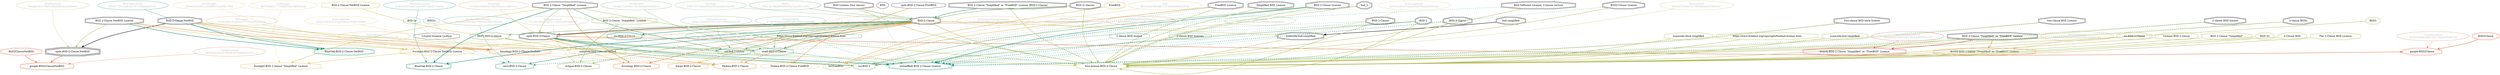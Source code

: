 strict digraph {
    node [shape=box];
    graph [splines=curved];
    366 [label="spdx:BSD-2-Clause-FreeBSD"
        ,shape=octagon];
    374 [label="SPDXLicense\n5badbe56317985249a348c8224c66abd"
        ,fontcolor=gray
        ,color="#b8bf62"
        ,fillcolor="beige;1"
        ,shape=ellipse];
    375 [label="spdx:BSD-2-Clause-NetBSD"
        ,shape=tripleoctagon];
    376 [label="BSD-2-Clause-NetBSD"
        ,shape=doubleoctagon];
    377 [label="BSD 2-Clause NetBSD License"
        ,shape=doubleoctagon];
    400 [label="SPDXLicense\n55fa592fadcdef5120e4dadd449e3473"
        ,fontcolor=gray
        ,color="#b8bf62"
        ,fillcolor="beige;1"
        ,shape=ellipse];
    401 [label="spdx:BSD-2-Clause"
        ,shape=doubleoctagon];
    402 [label="BSD-2-Clause"
        ,shape=doubleoctagon];
    403 [label="BSD 2-Clause \"Simplified\" License"
        ,shape=doubleoctagon];
    4919 [label="OSILicense\n7dbd34e7a7a629a70f4df9ccb9a898a2"
         ,fontcolor=gray
         ,color="#78ab63"
         ,fillcolor="beige;1"
         ,shape=ellipse];
    4920 [label="osi:BSD-2"
         ,color="#78ab63"
         ,shape=doubleoctagon];
    4921 [label="BSD-2"
         ,shape=doubleoctagon];
    4922 [label="BSD 2-Clause License"
         ,shape=doubleoctagon];
    4923 [label="DEP5:BSD-2-clause"
         ,color="#78ab63"
         ,shape=doubleoctagon];
    4924 [label="Simplified BSD License"
         ,shape=doubleoctagon];
    4925 [label="FreeBSD License"
         ,shape=doubleoctagon];
    5485 [label="GoogleLicense\nd85b5a5292d916689c0f35e8ebe1c47e"
         ,fontcolor=gray
         ,color="#e06f45"
         ,fillcolor="beige;1"
         ,shape=ellipse];
    5486 [label="google:BSD2ClauseNetBSD"
         ,color="#e06f45"
         ,shape=doubleoctagon];
    5487 [label=BSD2ClauseNetBSD
         ,color="#e06f45"
         ,shape=doubleoctagon];
    5488 [label="GoogleLicense\n92668566e43dfd19207382f5c6b8e7a0"
         ,fontcolor=gray
         ,color="#e06f45"
         ,fillcolor="beige;1"
         ,shape=ellipse];
    5489 [label="google:BSD2Clause"
         ,color="#e06f45"
         ,shape=doubleoctagon];
    5490 [label=BSD2Clause
         ,color="#e06f45"
         ,shape=doubleoctagon];
    5935 [label=BSD,shape=octagon];
    5940 [label="Fedora:BSD-2-Clause-FreeBSD"
         ,color="#e09d4b"
         ,shape=octagon];
    5941 [label="BSD License (two clause)"
         ,shape=doubleoctagon];
    5950 [label="FedoraEntry\nec76b53c920e6c308762828b0410ac49"
         ,fontcolor=gray
         ,color="#e09d4b"
         ,fillcolor="beige;1"
         ,shape=ellipse];
    5951 [label="Fedora:BSD-2-Clause"
         ,color="#e09d4b"
         ,shape=doubleoctagon];
    5952 [label="Cryptix General License"
         ,shape=octagon];
    8649 [label="BlueOakCouncil\nf18bdd387aee07eaa56015bbd153ac4a"
         ,fontcolor=gray
         ,color="#00876c"
         ,fillcolor="beige;1"
         ,shape=ellipse];
    8650 [label="BlueOak:BSD-2-Clause"
         ,color="#00876c"
         ,shape=doubleoctagon];
    8655 [label="BlueOakCouncil\n85b417591ec8e4d15f7c0fa8da4a510c"
         ,fontcolor=gray
         ,color="#00876c"
         ,fillcolor="beige;1"
         ,shape=ellipse];
    8656 [label="BlueOak:BSD-2-Clause-NetBSD"
         ,color="#00876c"
         ,shape=doubleoctagon];
    9482 [label="OSADLRule\nddcdaf152850b17f21b4efa36a648e32"
         ,fontcolor=gray
         ,color="#58a066"
         ,fillcolor="beige;1"
         ,shape=ellipse];
    9483 [label="osadl:BSD-2-Clause"
         ,color="#58a066"
         ,shape=doubleoctagon];
    9808 [label="OSADLMatrix\n473b746b914d9f83ae6cb6d419afa69f"
         ,fontcolor=gray
         ,color="#58a066"
         ,fillcolor="beige;1"
         ,shape=ellipse];
    10206 [label="FSF\n861cee2e362d9b3727006ad9d0e42b3a"
          ,fontcolor=gray
          ,color="#deb256"
          ,fillcolor="beige;1"
          ,shape=ellipse];
    10207 [label="fsf:FreeBSD"
          ,color="#deb256"
          ,shape=doubleoctagon];
    10208 [label=FreeBSD
          ,color="#deb256"
          ,shape=doubleoctagon];
    10861 [label="ChooseALicense\nb4aa12b4d055182c5a1949449a56e5ff"
          ,fontcolor=gray
          ,color="#58a066"
          ,fillcolor="beige;1"
          ,shape=ellipse];
    10862 [label="cal:bsd-2-clause"
          ,color="#58a066"
          ,shape=doubleoctagon];
    12674 [label="ScancodeData\n9262c32b4d5241aa2061a159087956c6"
          ,fontcolor=gray
          ,color="#dac767"
          ,fillcolor="beige;1"
          ,shape=ellipse];
    12675 [label="scancode:bsd-2-clause-netbsd"
          ,color="#dac767"
          ,shape=doubleoctagon];
    12676 [label="BSD-2-Clause-NetBSD License"
          ,color="#dac767"
          ,shape=doubleoctagon];
    12955 [label="ScancodeData\n83767a3b137caa3a94e07beb0b40446a"
          ,fontcolor=gray
          ,color="#dac767"
          ,fillcolor="beige;1"
          ,shape=ellipse];
    12956 [label="scancode:bsd-simplified"
          ,shape=doubleoctagon];
    12957 [label="bsd-simplified"
          ,shape=doubleoctagon];
    26227 [label="Fossology\n9ce46c3af8636c1bb2eea2ec188bc2cc"
          ,fontcolor=gray
          ,color="#e18745"
          ,fillcolor="beige;1"
          ,shape=ellipse];
    26228 [label="fossology:BSD-2-Clause"
          ,color="#e18745"
          ,shape=doubleoctagon];
    26784 [label="Fossology\n51001965183abf1e7f7132eae62b3429"
          ,fontcolor=gray
          ,color="#e18745"
          ,fillcolor="beige;1"
          ,shape=ellipse];
    26785 [label="fossology:BSD-2-Clause-NetBSD"
          ,color="#e18745"
          ,shape=doubleoctagon];
    28239 [label="OKFN\n169e14278f49f340946bc7e22851ca2d"
          ,fontcolor=gray
          ,color="#379469"
          ,fillcolor="beige;1"
          ,shape=ellipse];
    28240 [label="BSD 2-Clause \"Simplified\" or \"FreeBSD\" License (BSD-2-Clause)"
          ,shape=doubleoctagon];
    28510 [label="OrtLicenseCategorization\n8bcc8002d00d77c7bcfecf40cf32aa0d"
          ,fontcolor=gray
          ,color="#e06f45"
          ,fillcolor="beige;1"
          ,shape=ellipse];
    35367 [label="OrtLicenseCategorization\n61b92863c038b27c7aa6c3ea5580a84a"
          ,fontcolor=gray
          ,color="#e09d4b"
          ,fillcolor="beige;1"
          ,shape=ellipse];
    36446 [label="CavilLicenseChange\n642e8427de03ac37892ca1deb1f0ccc5"
          ,fontcolor=gray
          ,color="#379469"
          ,fillcolor="beige;1"
          ,shape=ellipse];
    36447 [label="cavil:BSD-2-Clause"
          ,color="#379469"
          ,shape=doubleoctagon];
    36448 [label="BSD 2 Clause"
          ,shape=doubleoctagon];
    36449 [label="BSD 2-Clause"
          ,shape=doubleoctagon];
    36450 [label="BSD-2c"
          ,color="#379469"
          ,shape=octagon];
    36451 [label=BSD2c
          ,color="#379469"
          ,shape=octagon];
    39476 [label="MetaeffektLicense\ne874e9236eb09d467555a18b5196ba4f"
          ,fontcolor=gray
          ,color="#00876c"
          ,fillcolor="beige;1"
          ,shape=ellipse];
    39477 [label="metaeffekt:BSD 2-Clause License"
          ,color="#00876c"
          ,shape=doubleoctagon];
    39478 [label="2-clause BSD license"
          ,shape=doubleoctagon];
    39479 [label="BSD Software License, 2-clause version"
          ,shape=doubleoctagon];
    39480 [label="2-clause BSDL"
          ,shape=doubleoctagon];
    39481 [label="BSD2-Clause License"
          ,shape=doubleoctagon];
    39482 [label="Two-clause BSD-style license"
          ,shape=doubleoctagon];
    39483 [label=bsd_2
          ,shape=doubleoctagon];
    39484 [label="https://www.freebsd.org/copyright/freebsd-license.html"
          ,color="#00876c"
          ,shape=octagon];
    39486 [label="two-clause BSD License"
          ,shape=doubleoctagon];
    39487 [label="2 clause BSD license"
          ,color="#00876c"
          ,shape=octagon];
    39488 [label="2-clause BSD licenses"
          ,color="#00876c"
          ,shape=octagon];
    39489 [label="osi:BSD-2-Clause"
          ,color="#00876c"
          ,shape=doubleoctagon];
    50118 [label="WarprLicense\n92a81434b0138d61c6a073fe040a1bbc"
          ,fontcolor=gray
          ,color="#deb256"
          ,fillcolor="beige;1"
          ,shape=ellipse];
    50119 [label="warpr:BSD-2-Clause"
          ,color="#deb256"
          ,shape=doubleoctagon];
    50333 [label="FossLicense\n630483330b51817f6096dab5339343d7"
          ,fontcolor=gray
          ,color="#b8bf62"
          ,fillcolor="beige;1"
          ,shape=ellipse];
    50334 [label="foss-license:BSD-2-Clause"
          ,color="#b8bf62"
          ,shape=doubleoctagon];
    50335 [label=BSD2
          ,color="#b8bf62"
          ,shape=doubleoctagon];
    50336 [label="BSD (2 clause)"
          ,shape=doubleoctagon];
    50337 [label="BSD 2-Clause \"Simplified\" or \"FreeBSD\" License"
          ,shape=doubleoctagon];
    50338 [label="scancode://bsd-simplified"
          ,color="#b8bf62"
          ,shape=doubleoctagon];
    50339 [label="https://www.freebsd.org/copyright/freebsd-license.html"
          ,color="#b8bf62"
          ,shape=doubleoctagon];
    50340 [label="scancode:bsd-simplified"
          ,color="#b8bf62"
          ,shape=doubleoctagon];
    50341 [label="osi:BSD-2-Clause"
          ,color="#b8bf62"
          ,shape=doubleoctagon];
    50342 [label="License BSD 2-clause"
          ,color="#b8bf62"
          ,shape=doubleoctagon];
    50343 [label="BSD 2-Clause \"Simplified\""
          ,color="#b8bf62"
          ,shape=doubleoctagon];
    50344 [label="BSD 2C"
          ,color="#b8bf62"
          ,shape=doubleoctagon];
    50345 [label="2-Clause BSD"
          ,color="#b8bf62"
          ,shape=doubleoctagon];
    50346 [label="The 2-Clause BSD License"
          ,color="#b8bf62"
          ,shape=doubleoctagon];
    50946 [label="FOSSLight\nd957fe4ec177759e8218cc5ff5f82a4f"
          ,fontcolor=gray
          ,color="#dac767"
          ,fillcolor="beige;1"
          ,shape=ellipse];
    50947 [label="fosslight:BSD 2-clause \"Simplified\" License"
          ,color="#dac767"
          ,shape=doubleoctagon];
    51161 [label="FOSSLight\n33b4e254165c1ecf4e9912ea29917f0d"
          ,fontcolor=gray
          ,color="#dac767"
          ,fillcolor="beige;1"
          ,shape=ellipse];
    51162 [label="fosslight:BSD 2-Clause NetBSD License"
          ,color="#dac767"
          ,shape=doubleoctagon];
    51256 [label="HitachiOpenLicense\n366bf40b934852dd1192ed4f84943172"
          ,fontcolor=gray
          ,color="#d43d51"
          ,fillcolor="beige;1"
          ,shape=ellipse];
    51257 [label="hitachi:BSD 2-Clause \"Simplified\" or \"FreeBSD\" License"
          ,color="#d43d51"
          ,shape=doubleoctagon];
    54235 [label="EclipseLicense\n771dc5394d12bf21116a504c059e9cdf"
          ,fontcolor=gray
          ,color="#98b561"
          ,fillcolor="beige;1"
          ,shape=ellipse];
    54236 [label="eclipse:BSD-2-Clause"
          ,color="#98b561"
          ,shape=doubleoctagon];
    54237 [label="BSD 2-Clause “Simplified” License"
          ,color="#98b561"
          ,shape=doubleoctagon];
    54393 [label="ifrOSS License\nc52b97855bed01ddded4d51e9a0b76f1"
          ,fontcolor=gray
          ,color="#e18745"
          ,fillcolor="beige;1"
          ,shape=ellipse];
    54394 [label="ifrOSS:BSD 2-clause \"Simplified\" or \"FreeBSD\" License"
          ,color="#e18745"
          ,shape=doubleoctagon];
    56011 [label="Curation\n54997507f3d4a59e49f4dbddfba4e088"
          ,fontcolor=gray
          ,color="#78ab63"
          ,fillcolor="beige;1"
          ,shape=ellipse];
    366 -> 5940 [style=bold
                ,arrowhead=vee
                ,weight=0.7
                ,color="#e09d4b"];
    366 -> 10207 [style=dashed
                 ,arrowhead=vee
                 ,weight=0.5
                 ,color="#deb256"];
    374 -> 375 [weight=0.5
               ,color="#b8bf62"];
    375 -> 5486 [style=bold
                ,arrowhead=vee
                ,weight=0.7
                ,color="#e06f45"];
    376 -> 375 [style=bold
               ,arrowhead=vee
               ,weight=0.7];
    376 -> 8656 [style=bold
                ,arrowhead=vee
                ,weight=0.7
                ,color="#00876c"];
    376 -> 12675 [style=bold
                 ,arrowhead=vee
                 ,weight=0.7
                 ,color="#dac767"];
    376 -> 26785 [style=bold
                 ,arrowhead=vee
                 ,weight=0.7
                 ,color="#e18745"];
    376 -> 50334 [style=bold
                 ,arrowhead=vee
                 ,weight=0.7
                 ,color="#b8bf62"];
    376 -> 51162 [style=bold
                 ,arrowhead=vee
                 ,weight=0.7
                 ,color="#dac767"];
    377 -> 375 [style=bold
               ,arrowhead=vee
               ,weight=0.7
               ,color="#b8bf62"];
    377 -> 8656 [style=bold
                ,arrowhead=vee
                ,weight=0.7
                ,color="#00876c"];
    377 -> 26785 [style=bold
                 ,arrowhead=vee
                 ,weight=0.7
                 ,color="#e18745"];
    377 -> 51162 [style=bold
                 ,arrowhead=vee
                 ,weight=0.7
                 ,color="#dac767"];
    400 -> 401 [weight=0.5
               ,color="#b8bf62"];
    401 -> 4920 [style=bold
                ,arrowhead=vee
                ,weight=0.7
                ,color="#78ab63"];
    401 -> 5489 [style=bold
                ,arrowhead=vee
                ,weight=0.7
                ,color="#e06f45"];
    401 -> 5951 [style=bold
                ,arrowhead=vee
                ,weight=0.7
                ,color="#e09d4b"];
    401 -> 9483 [style=bold
                ,arrowhead=vee
                ,weight=0.7
                ,color="#58a066"];
    401 -> 10862 [style=bold
                 ,arrowhead=vee
                 ,weight=0.7
                 ,color="#58a066"];
    401 -> 39477 [style=bold
                 ,arrowhead=vee
                 ,weight=0.7
                 ,color="#00876c"];
    402 -> 401 [style=bold
               ,arrowhead=vee
               ,weight=0.7];
    402 -> 4923 [style=bold
                ,arrowhead=vee
                ,weight=0.7
                ,color="#78ab63"];
    402 -> 5951 [style=bold
                ,arrowhead=vee
                ,weight=0.7
                ,color="#e09d4b"];
    402 -> 8650 [style=bold
                ,arrowhead=vee
                ,weight=0.7
                ,color="#00876c"];
    402 -> 9483 [style=bold
                ,arrowhead=vee
                ,weight=0.7
                ,color="#58a066"];
    402 -> 10862 [style=bold
                 ,arrowhead=vee
                 ,weight=0.7
                 ,color="#58a066"];
    402 -> 12956 [style=bold
                 ,arrowhead=vee
                 ,weight=0.7
                 ,color="#dac767"];
    402 -> 26228 [style=bold
                 ,arrowhead=vee
                 ,weight=0.7
                 ,color="#e18745"];
    402 -> 36447 [style=bold
                 ,arrowhead=vee
                 ,weight=0.7
                 ,color="#379469"];
    402 -> 36447 [style=bold
                 ,arrowhead=vee
                 ,weight=0.7
                 ,color="#379469"];
    402 -> 39489 [style=bold
                 ,arrowhead=vee
                 ,weight=0.7
                 ,color="#00876c"];
    402 -> 50119 [style=bold
                 ,arrowhead=vee
                 ,weight=0.7
                 ,color="#deb256"];
    402 -> 50334 [style=bold
                 ,arrowhead=vee
                 ,weight=0.7
                 ,color="#b8bf62"];
    402 -> 50947 [style=bold
                 ,arrowhead=vee
                 ,weight=0.7
                 ,color="#dac767"];
    402 -> 54236 [style=bold
                 ,arrowhead=vee
                 ,weight=0.7
                 ,color="#98b561"];
    403 -> 401 [style=bold
               ,arrowhead=vee
               ,weight=0.7
               ,color="#b8bf62"];
    403 -> 8650 [style=bold
                ,arrowhead=vee
                ,weight=0.7
                ,color="#00876c"];
    403 -> 10862 [style=bold
                 ,arrowhead=vee
                 ,weight=0.7
                 ,color="#58a066"];
    403 -> 26228 [style=bold
                 ,arrowhead=vee
                 ,weight=0.7
                 ,color="#e18745"];
    403 -> 50334 [style=bold
                 ,arrowhead=vee
                 ,weight=0.7
                 ,color="#b8bf62"];
    403 -> 50947 [style=bold
                 ,arrowhead=vee
                 ,weight=0.7
                 ,color="#dac767"];
    4919 -> 4920 [weight=0.5
                 ,color="#78ab63"];
    4921 -> 4920 [style=bold
                 ,arrowhead=vee
                 ,weight=0.7
                 ,color="#78ab63"];
    4921 -> 39477 [style=dashed
                  ,arrowhead=vee
                  ,weight=0.5
                  ,color="#00876c"];
    4921 -> 50334 [style=bold
                  ,arrowhead=vee
                  ,weight=0.7
                  ,color="#b8bf62"];
    4922 -> 4920 [style=bold
                 ,arrowhead=vee
                 ,weight=0.7
                 ,color="#78ab63"];
    4922 -> 39477 [style=bold
                  ,arrowhead=vee
                  ,weight=0.7
                  ,color="#00876c"];
    4922 -> 50334 [style=bold
                  ,arrowhead=vee
                  ,weight=0.7
                  ,color="#b8bf62"];
    4923 -> 4920 [style=bold
                 ,arrowhead=vee
                 ,weight=0.7
                 ,color="#78ab63"];
    4924 -> 4920 [style=dashed
                 ,arrowhead=vee
                 ,weight=0.5
                 ,color="#78ab63"];
    4924 -> 50334 [style=bold
                  ,arrowhead=vee
                  ,weight=0.7
                  ,color="#b8bf62"];
    4925 -> 4920 [style=dashed
                 ,arrowhead=vee
                 ,weight=0.5
                 ,color="#78ab63"];
    4925 -> 10207 [style=bold
                  ,arrowhead=vee
                  ,weight=0.7
                  ,color="#deb256"];
    4925 -> 39477 [style=dashed
                  ,arrowhead=vee
                  ,weight=0.5
                  ,color="#00876c"];
    4925 -> 50334 [style=bold
                  ,arrowhead=vee
                  ,weight=0.7
                  ,color="#b8bf62"];
    5485 -> 5486 [weight=0.5
                 ,color="#e06f45"];
    5487 -> 5486 [style=bold
                 ,arrowhead=vee
                 ,weight=0.7
                 ,color="#e06f45"];
    5488 -> 5489 [weight=0.5
                 ,color="#e06f45"];
    5490 -> 5489 [style=bold
                 ,arrowhead=vee
                 ,weight=0.7
                 ,color="#e06f45"];
    5935 -> 5940 [style=dashed
                 ,arrowhead=vee
                 ,weight=0.5
                 ,color="#e09d4b"];
    5935 -> 5951 [style=dashed
                 ,arrowhead=vee
                 ,weight=0.5
                 ,color="#e09d4b"];
    5935 -> 39477 [style=dashed
                  ,arrowhead=vee
                  ,weight=0.5
                  ,color="#00876c"];
    5941 -> 402 [style=bold
                ,arrowhead=vee
                ,weight=0.7
                ,color="#78ab63"];
    5941 -> 5940 [style=dashed
                 ,arrowhead=vee
                 ,weight=0.5
                 ,color="#e09d4b"];
    5941 -> 50334 [style=bold
                  ,arrowhead=vee
                  ,weight=0.7
                  ,color="#b8bf62"];
    5950 -> 5951 [weight=0.5
                 ,color="#e09d4b"];
    5952 -> 5951 [style=dashed
                 ,arrowhead=vee
                 ,weight=0.5
                 ,color="#e09d4b"];
    8649 -> 8650 [weight=0.5
                 ,color="#00876c"];
    8655 -> 8656 [weight=0.5
                 ,color="#00876c"];
    9482 -> 9483 [weight=0.5
                 ,color="#58a066"];
    9808 -> 9483 [weight=0.5
                 ,color="#58a066"];
    10206 -> 10207 [weight=0.5
                   ,color="#deb256"];
    10208 -> 10207 [style=bold
                   ,arrowhead=vee
                   ,weight=0.7
                   ,color="#deb256"];
    10861 -> 10862 [weight=0.5
                   ,color="#58a066"];
    12674 -> 12675 [weight=0.5
                   ,color="#dac767"];
    12676 -> 12675 [style=bold
                   ,arrowhead=vee
                   ,weight=0.7
                   ,color="#dac767"];
    12955 -> 12956 [weight=0.5
                   ,color="#dac767"];
    12956 -> 39477 [style=dashed
                   ,arrowhead=vee
                   ,weight=0.5
                   ,color="#00876c"];
    12956 -> 50334 [style=bold
                   ,arrowhead=vee
                   ,weight=0.7
                   ,color="#b8bf62"];
    12957 -> 12956 [style=bold
                   ,arrowhead=vee
                   ,weight=0.7];
    26227 -> 26228 [weight=0.5
                   ,color="#e18745"];
    26784 -> 26785 [weight=0.5
                   ,color="#e18745"];
    28239 -> 402 [weight=0.5
                 ,color="#379469"];
    28240 -> 402 [style=bold
                 ,arrowhead=vee
                 ,weight=0.7
                 ,color="#379469"];
    28240 -> 50334 [style=bold
                   ,arrowhead=vee
                   ,weight=0.7
                   ,color="#b8bf62"];
    28510 -> 401 [weight=0.5
                 ,color="#e06f45"];
    35367 -> 401 [weight=0.5
                 ,color="#e09d4b"];
    36446 -> 36447 [weight=0.5
                   ,color="#379469"];
    36448 -> 36447 [style=dashed
                   ,arrowhead=vee
                   ,weight=0.5
                   ,color="#379469"];
    36448 -> 39477 [style=dashed
                   ,arrowhead=vee
                   ,weight=0.5
                   ,color="#00876c"];
    36448 -> 50334 [style=bold
                   ,arrowhead=vee
                   ,weight=0.7
                   ,color="#b8bf62"];
    36449 -> 36447 [style=dashed
                   ,arrowhead=vee
                   ,weight=0.5
                   ,color="#379469"];
    36449 -> 39477 [style=dashed
                   ,arrowhead=vee
                   ,weight=0.5
                   ,color="#00876c"];
    36449 -> 50334 [style=bold
                   ,arrowhead=vee
                   ,weight=0.7
                   ,color="#b8bf62"];
    36450 -> 36447 [style=dashed
                   ,arrowhead=vee
                   ,weight=0.5
                   ,color="#379469"];
    36451 -> 36447 [style=dashed
                   ,arrowhead=vee
                   ,weight=0.5
                   ,color="#379469"];
    39476 -> 39477 [weight=0.5
                   ,color="#00876c"];
    39478 -> 39477 [style=dashed
                   ,arrowhead=vee
                   ,weight=0.5
                   ,color="#00876c"];
    39478 -> 50334 [style=bold
                   ,arrowhead=vee
                   ,weight=0.7
                   ,color="#b8bf62"];
    39479 -> 39477 [style=dashed
                   ,arrowhead=vee
                   ,weight=0.5
                   ,color="#00876c"];
    39479 -> 50334 [style=bold
                   ,arrowhead=vee
                   ,weight=0.7
                   ,color="#b8bf62"];
    39480 -> 39477 [style=dashed
                   ,arrowhead=vee
                   ,weight=0.5
                   ,color="#00876c"];
    39480 -> 50334 [style=bold
                   ,arrowhead=vee
                   ,weight=0.7
                   ,color="#b8bf62"];
    39481 -> 39477 [style=dashed
                   ,arrowhead=vee
                   ,weight=0.5
                   ,color="#00876c"];
    39481 -> 50334 [style=bold
                   ,arrowhead=vee
                   ,weight=0.7
                   ,color="#b8bf62"];
    39482 -> 39477 [style=dashed
                   ,arrowhead=vee
                   ,weight=0.5
                   ,color="#00876c"];
    39482 -> 50334 [style=bold
                   ,arrowhead=vee
                   ,weight=0.7
                   ,color="#b8bf62"];
    39483 -> 39477 [style=dashed
                   ,arrowhead=vee
                   ,weight=0.5
                   ,color="#00876c"];
    39483 -> 50334 [style=bold
                   ,arrowhead=vee
                   ,weight=0.7
                   ,color="#b8bf62"];
    39484 -> 39477 [style=dashed
                   ,arrowhead=vee
                   ,weight=0.5
                   ,color="#00876c"];
    39486 -> 39477 [style=dashed
                   ,arrowhead=vee
                   ,weight=0.5
                   ,color="#00876c"];
    39486 -> 50334 [style=bold
                   ,arrowhead=vee
                   ,weight=0.7
                   ,color="#b8bf62"];
    39487 -> 39477 [style=dashed
                   ,arrowhead=vee
                   ,weight=0.5
                   ,color="#00876c"];
    39488 -> 39477 [style=dashed
                   ,arrowhead=vee
                   ,weight=0.5
                   ,color="#00876c"];
    39489 -> 39477 [style=dashed
                   ,arrowhead=vee
                   ,weight=0.5
                   ,color="#00876c"];
    50118 -> 50119 [weight=0.5
                   ,color="#deb256"];
    50333 -> 50334 [weight=0.5
                   ,color="#b8bf62"];
    50335 -> 50334 [style=bold
                   ,arrowhead=vee
                   ,weight=0.7
                   ,color="#b8bf62"];
    50336 -> 402 [style=bold
                 ,arrowhead=vee
                 ,weight=0.7
                 ,color="#78ab63"];
    50336 -> 50334 [style=bold
                   ,arrowhead=vee
                   ,weight=0.7
                   ,color="#b8bf62"];
    50337 -> 50334 [style=bold
                   ,arrowhead=vee
                   ,weight=0.7
                   ,color="#b8bf62"];
    50337 -> 51257 [style=bold
                   ,arrowhead=vee
                   ,weight=0.7
                   ,color="#d43d51"];
    50337 -> 54394 [style=bold
                   ,arrowhead=vee
                   ,weight=0.7
                   ,color="#e18745"];
    50337 -> 54394 [style=bold
                   ,arrowhead=vee
                   ,weight=0.7
                   ,color="#e18745"];
    50338 -> 50334 [style=bold
                   ,arrowhead=vee
                   ,weight=0.7
                   ,color="#b8bf62"];
    50339 -> 50334 [style=bold
                   ,arrowhead=vee
                   ,weight=0.7
                   ,color="#b8bf62"];
    50340 -> 50334 [style=bold
                   ,arrowhead=vee
                   ,weight=0.7
                   ,color="#b8bf62"];
    50341 -> 50334 [style=bold
                   ,arrowhead=vee
                   ,weight=0.7
                   ,color="#b8bf62"];
    50342 -> 50334 [style=bold
                   ,arrowhead=vee
                   ,weight=0.7
                   ,color="#b8bf62"];
    50343 -> 50334 [style=bold
                   ,arrowhead=vee
                   ,weight=0.7
                   ,color="#b8bf62"];
    50344 -> 50334 [style=bold
                   ,arrowhead=vee
                   ,weight=0.7
                   ,color="#b8bf62"];
    50345 -> 50334 [style=bold
                   ,arrowhead=vee
                   ,weight=0.7
                   ,color="#b8bf62"];
    50346 -> 50334 [style=bold
                   ,arrowhead=vee
                   ,weight=0.7
                   ,color="#b8bf62"];
    50946 -> 50947 [weight=0.5
                   ,color="#dac767"];
    51161 -> 51162 [weight=0.5
                   ,color="#dac767"];
    51256 -> 51257 [weight=0.5
                   ,color="#d43d51"];
    54235 -> 54236 [weight=0.5
                   ,color="#98b561"];
    54237 -> 54236 [style=bold
                   ,arrowhead=vee
                   ,weight=0.7
                   ,color="#98b561"];
    54393 -> 54394 [weight=0.5
                   ,color="#e18745"];
    56011 -> 402 [weight=0.5
                 ,color="#78ab63"];
}
